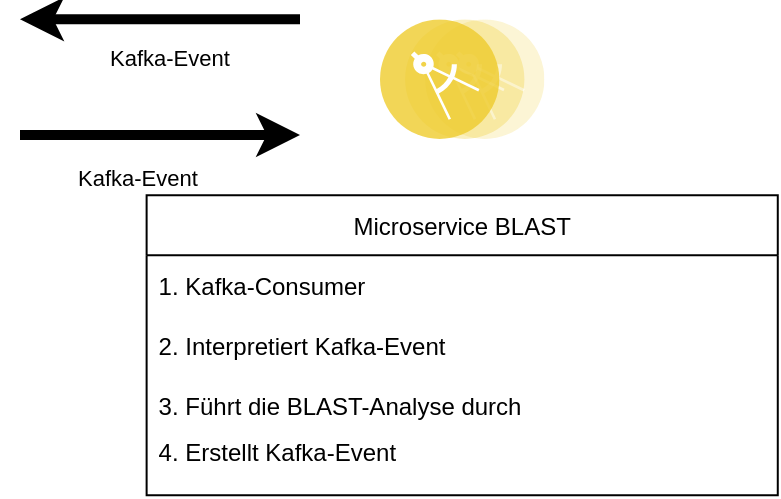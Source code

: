 <mxfile version="20.3.0" type="device"><diagram id="aeVmeHhhXmt4So3ItiO-" name="Seite-1"><mxGraphModel dx="1106" dy="832" grid="1" gridSize="10" guides="1" tooltips="1" connect="1" arrows="1" fold="1" page="1" pageScale="1" pageWidth="827" pageHeight="1169" math="0" shadow="0"><root><mxCell id="0"/><mxCell id="1" parent="0"/><mxCell id="SU5TOCAnz_zVEAwz1k9f-1" value="" style="aspect=fixed;perimeter=ellipsePerimeter;html=1;align=center;shadow=0;dashed=0;fontColor=#4277BB;labelBackgroundColor=#ffffff;fontSize=12;spacingTop=3;image;image=img/lib/ibm/applications/microservice.svg;" parent="1" vertex="1"><mxGeometry x="240" y="101.63" width="82.2" height="60" as="geometry"/></mxCell><mxCell id="SU5TOCAnz_zVEAwz1k9f-2" value="" style="endArrow=classic;html=1;rounded=0;strokeWidth=5;" parent="1" edge="1"><mxGeometry width="50" height="50" relative="1" as="geometry"><mxPoint x="120" y="159.5" as="sourcePoint"/><mxPoint x="200" y="159.5" as="targetPoint"/><Array as="points"><mxPoint x="60" y="159.5"/></Array></mxGeometry></mxCell><mxCell id="SU5TOCAnz_zVEAwz1k9f-3" value="Kafka-Event&amp;nbsp;" style="edgeLabel;html=1;align=center;verticalAlign=middle;resizable=0;points=[];" parent="SU5TOCAnz_zVEAwz1k9f-2" vertex="1" connectable="0"><mxGeometry x="0.44" y="-2" relative="1" as="geometry"><mxPoint x="-24" y="19" as="offset"/></mxGeometry></mxCell><mxCell id="SU5TOCAnz_zVEAwz1k9f-5" value="Microservice BLAST" style="swimlane;fontStyle=0;childLayout=stackLayout;horizontal=1;startSize=30;horizontalStack=0;resizeParent=1;resizeParentMax=0;resizeLast=0;collapsible=1;marginBottom=0;fontColor=#000000;" parent="1" vertex="1"><mxGeometry x="123.31" y="189.63" width="315.58" height="150" as="geometry"><mxRectangle x="196.65" y="181.63" width="60" height="30" as="alternateBounds"/></mxGeometry></mxCell><mxCell id="SU5TOCAnz_zVEAwz1k9f-6" value="1. Kafka-Consumer" style="text;strokeColor=none;fillColor=none;align=left;verticalAlign=middle;spacingLeft=4;spacingRight=4;overflow=hidden;points=[[0,0.5],[1,0.5]];portConstraint=eastwest;rotatable=0;fontColor=#000000;" parent="SU5TOCAnz_zVEAwz1k9f-5" vertex="1"><mxGeometry y="30" width="315.58" height="30" as="geometry"/></mxCell><mxCell id="SU5TOCAnz_zVEAwz1k9f-7" value="2. Interpretiert Kafka-Event" style="text;strokeColor=none;fillColor=none;align=left;verticalAlign=middle;spacingLeft=4;spacingRight=4;overflow=hidden;points=[[0,0.5],[1,0.5]];portConstraint=eastwest;rotatable=0;fontColor=#000000;" parent="SU5TOCAnz_zVEAwz1k9f-5" vertex="1"><mxGeometry y="60" width="315.58" height="30" as="geometry"/></mxCell><mxCell id="SU5TOCAnz_zVEAwz1k9f-23" value="3. Führt die BLAST-Analyse durch" style="text;strokeColor=none;fillColor=none;align=left;verticalAlign=middle;spacingLeft=4;spacingRight=4;overflow=hidden;points=[[0,0.5],[1,0.5]];portConstraint=eastwest;rotatable=0;fontColor=#000000;" parent="SU5TOCAnz_zVEAwz1k9f-5" vertex="1"><mxGeometry y="90" width="315.58" height="30" as="geometry"/></mxCell><mxCell id="SU5TOCAnz_zVEAwz1k9f-8" value="4. Erstellt Kafka-Event &#10;" style="text;strokeColor=none;fillColor=none;align=left;verticalAlign=middle;spacingLeft=4;spacingRight=4;overflow=hidden;points=[[0,0.5],[1,0.5]];portConstraint=eastwest;rotatable=0;fontColor=#000000;" parent="SU5TOCAnz_zVEAwz1k9f-5" vertex="1"><mxGeometry y="120" width="315.58" height="30" as="geometry"/></mxCell><mxCell id="SU5TOCAnz_zVEAwz1k9f-26" value="" style="endArrow=classic;html=1;rounded=0;strokeWidth=5;" parent="1" edge="1"><mxGeometry width="50" height="50" relative="1" as="geometry"><mxPoint x="140" y="101.63" as="sourcePoint"/><mxPoint x="60" y="101.63" as="targetPoint"/><Array as="points"><mxPoint x="200" y="101.63"/></Array></mxGeometry></mxCell><mxCell id="SU5TOCAnz_zVEAwz1k9f-27" value="Kafka-Event&amp;nbsp;" style="edgeLabel;html=1;align=center;verticalAlign=middle;resizable=0;points=[];" parent="SU5TOCAnz_zVEAwz1k9f-26" vertex="1" connectable="0"><mxGeometry x="0.44" y="-2" relative="1" as="geometry"><mxPoint x="20" y="21" as="offset"/></mxGeometry></mxCell></root></mxGraphModel></diagram></mxfile>